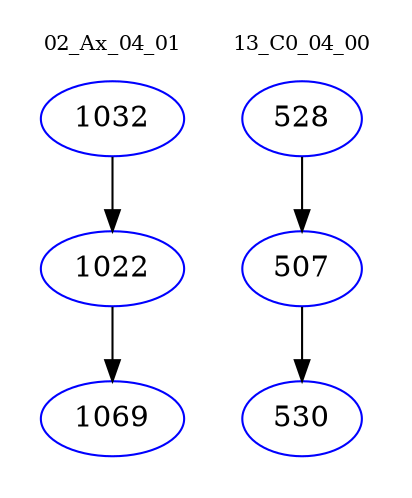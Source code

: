 digraph{
subgraph cluster_0 {
color = white
label = "02_Ax_04_01";
fontsize=10;
T0_1032 [label="1032", color="blue"]
T0_1032 -> T0_1022 [color="black"]
T0_1022 [label="1022", color="blue"]
T0_1022 -> T0_1069 [color="black"]
T0_1069 [label="1069", color="blue"]
}
subgraph cluster_1 {
color = white
label = "13_C0_04_00";
fontsize=10;
T1_528 [label="528", color="blue"]
T1_528 -> T1_507 [color="black"]
T1_507 [label="507", color="blue"]
T1_507 -> T1_530 [color="black"]
T1_530 [label="530", color="blue"]
}
}
